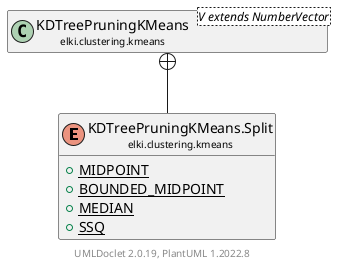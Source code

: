 @startuml
    remove .*\.(Instance|Par|Parameterizer|Factory)$
    set namespaceSeparator none
    hide empty fields
    hide empty methods

    enum "<size:14>KDTreePruningKMeans.Split\n<size:10>elki.clustering.kmeans" as elki.clustering.kmeans.KDTreePruningKMeans.Split [[KDTreePruningKMeans.Split.html]] {
        {static} +MIDPOINT
        {static} +BOUNDED_MIDPOINT
        {static} +MEDIAN
        {static} +SSQ
    }

    class "<size:14>KDTreePruningKMeans\n<size:10>elki.clustering.kmeans" as elki.clustering.kmeans.KDTreePruningKMeans<V extends NumberVector> [[KDTreePruningKMeans.html]]

    elki.clustering.kmeans.KDTreePruningKMeans +-- elki.clustering.kmeans.KDTreePruningKMeans.Split

    center footer UMLDoclet 2.0.19, PlantUML 1.2022.8
@enduml
